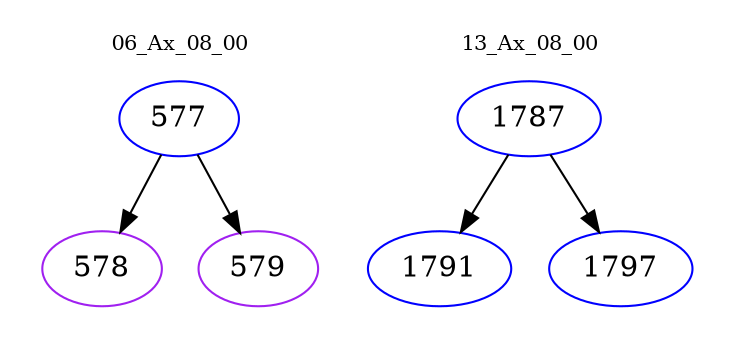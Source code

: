 digraph{
subgraph cluster_0 {
color = white
label = "06_Ax_08_00";
fontsize=10;
T0_577 [label="577", color="blue"]
T0_577 -> T0_578 [color="black"]
T0_578 [label="578", color="purple"]
T0_577 -> T0_579 [color="black"]
T0_579 [label="579", color="purple"]
}
subgraph cluster_1 {
color = white
label = "13_Ax_08_00";
fontsize=10;
T1_1787 [label="1787", color="blue"]
T1_1787 -> T1_1791 [color="black"]
T1_1791 [label="1791", color="blue"]
T1_1787 -> T1_1797 [color="black"]
T1_1797 [label="1797", color="blue"]
}
}
